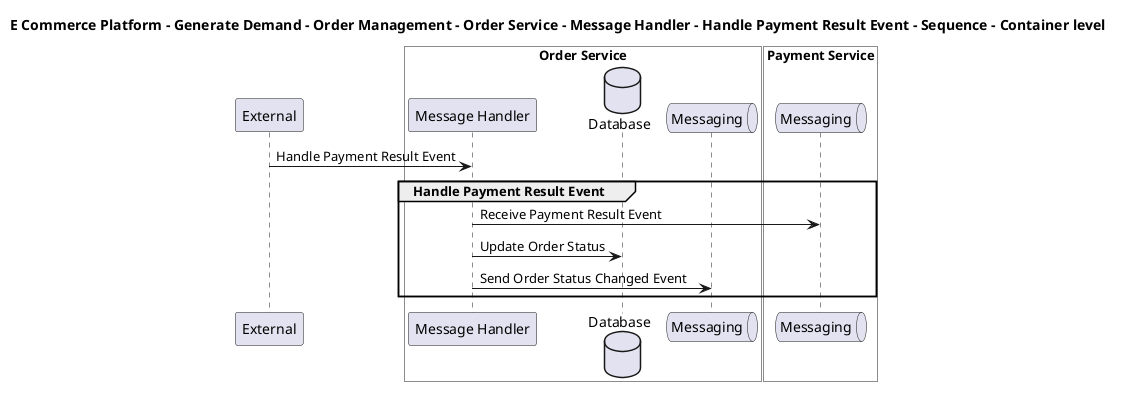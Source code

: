 @startuml

title E Commerce Platform - Generate Demand - Order Management - Order Service - Message Handler - Handle Payment Result Event - Sequence - Container level

participant "External" as C4InterFlow.SoftwareSystems.ExternalSystem

box "Order Service" #White
    participant "Message Handler" as ECommercePlatform.GenerateDemand.OrderManagement.SoftwareSystems.OrderService.Containers.MessageHandler
    database "Database" as ECommercePlatform.GenerateDemand.OrderManagement.SoftwareSystems.OrderService.Containers.Database
    queue "Messaging" as ECommercePlatform.GenerateDemand.OrderManagement.SoftwareSystems.OrderService.Containers.Messaging
end box


box "Payment Service" #White
    queue "Messaging" as ECommercePlatform.Deliver.Payments.SoftwareSystems.PaymentService.Containers.Messaging
end box


C4InterFlow.SoftwareSystems.ExternalSystem -> ECommercePlatform.GenerateDemand.OrderManagement.SoftwareSystems.OrderService.Containers.MessageHandler : Handle Payment Result Event
group Handle Payment Result Event
ECommercePlatform.GenerateDemand.OrderManagement.SoftwareSystems.OrderService.Containers.MessageHandler -> ECommercePlatform.Deliver.Payments.SoftwareSystems.PaymentService.Containers.Messaging : Receive Payment Result Event
ECommercePlatform.GenerateDemand.OrderManagement.SoftwareSystems.OrderService.Containers.MessageHandler -> ECommercePlatform.GenerateDemand.OrderManagement.SoftwareSystems.OrderService.Containers.Database : Update Order Status
ECommercePlatform.GenerateDemand.OrderManagement.SoftwareSystems.OrderService.Containers.MessageHandler -> ECommercePlatform.GenerateDemand.OrderManagement.SoftwareSystems.OrderService.Containers.Messaging : Send Order Status Changed Event
end


@enduml
